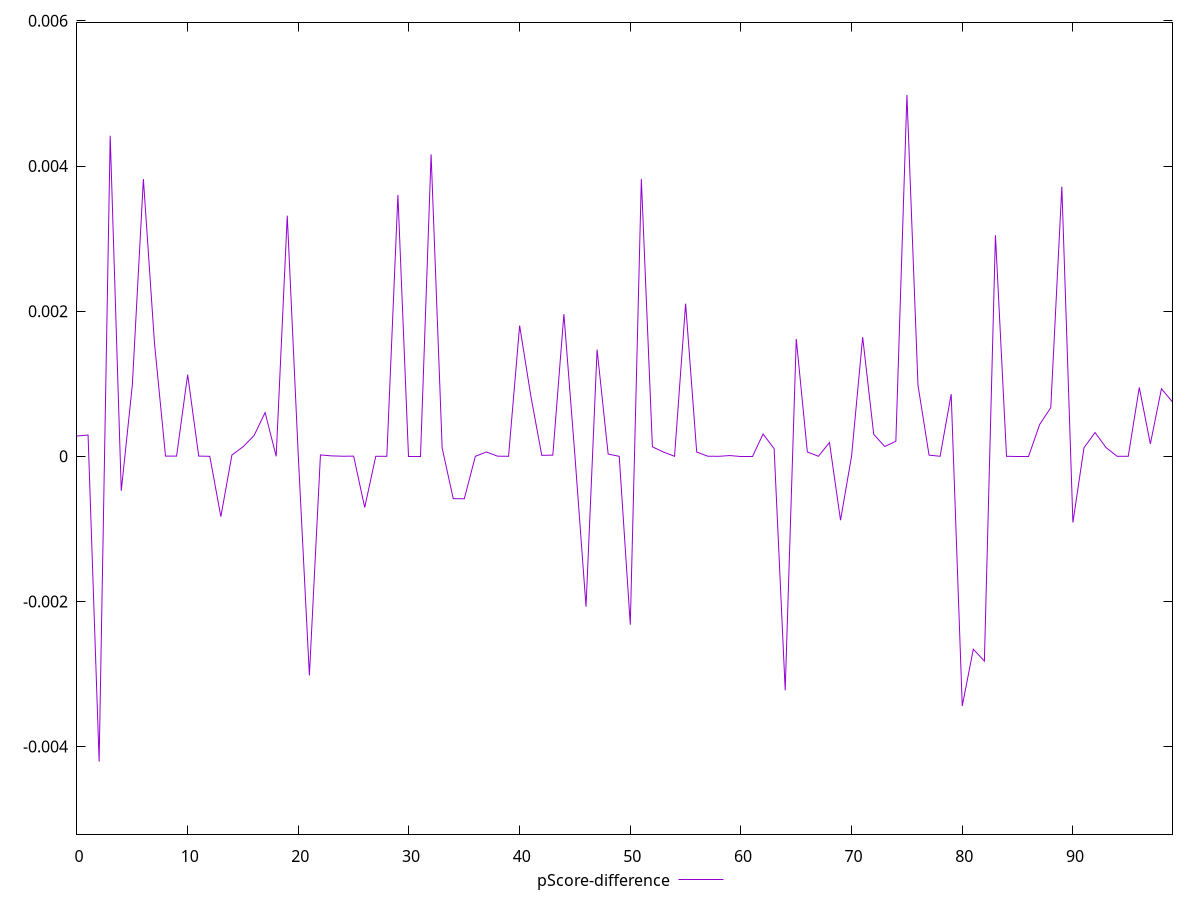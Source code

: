 reset

$pScoreDifference <<EOF
0 0.0002790739741353465
1 0.00029288437361502107
2 -0.004205867824642856
3 0.00441669651107407
4 -0.0004751386977930455
5 0.0009815345595136082
6 0.003819912252547103
7 0.0015615738335600926
8 0.0000025052003485570573
9 0.000002637880194056308
10 0.0011252046070549526
11 0.0000028880725371771554
12 1.2874810595420172e-7
13 -0.0008310573711745317
14 0.00001770985425481042
15 0.00013071516553048168
16 0.00028593734354383574
17 0.0006024591351798947
18 4.3535869692634677e-7
19 0.003315462694878535
20 1.0296345004379148e-7
21 -0.0030194106002047194
22 0.000018741033890545822
23 0.000005967338045198556
24 0.0000010746281944307157
25 0.0000023491065975767
26 -0.0007047679847186003
27 1.5632368843832012e-8
28 2.2223226792128514e-7
29 0.0036022885757286405
30 1.714900443872125e-11
31 5.8726238316708645e-9
32 0.004160151049632035
33 0.00011372104889584289
34 -0.0005833042251643383
35 -0.0005853998310068054
36 6.849979505840764e-8
37 0.000059568380784282005
38 0.0000017740179795722177
39 3.279822041180047e-7
40 0.0018006929649758419
41 0.0008425358206088918
42 0.000013190002130181178
43 0.000016045750390270008
44 0.0019593576816772096
45 0.000003376464105586674
46 -0.0020721144698081888
47 0.0014695748750490067
48 0.000030507635363496988
49 2.3192569531538254e-9
50 -0.0023201515591603217
51 0.0038199122525484352
52 0.00013071516553048168
53 0.000058303886929400583
54 4.348970628065274e-10
55 0.002102504324772509
56 0.000059182240033928135
57 0.0000015244443343775949
58 1.0747601475458168e-8
59 0.000010279124089906944
60 2.762828854585564e-11
61 3.947050908337246e-9
62 0.00030741133157341505
63 0.00010448911688626383
64 -0.003223505771589013
65 0.0016168228184956224
66 0.00006007445898847941
67 6.775648170309623e-8
68 0.00018989455895341602
69 -0.0008805146210587034
70 0.000004334375088954623
71 0.0016425643746182106
72 0.00030248703959923073
73 0.00013484064403113116
74 0.00020781305703750086
75 0.004980020375018268
76 0.0009792206254607833
77 0.00001650379916079414
78 4.992963172356646e-7
79 0.0008569092593240235
80 -0.003440595812384817
81 -0.002657640112388837
82 -0.002821984816320053
83 0.0030465953775977994
84 2.3542151728062066e-7
85 1.776467861702713e-12
86 4.023653243923064e-9
87 0.0004398839041018787
88 0.0006713508409290081
89 0.003715152806218147
90 -0.0009123253350736826
91 0.00011728647891517952
92 0.0003279627423750653
93 0.00011911289263194513
94 1.1131171645528681e-7
95 2.004025276280963e-7
96 0.0009487016971745921
97 0.00017047525098984329
98 0.0009305834208068187
99 0.0007487165126605633
EOF

set key outside below
set xrange [0:99]
set yrange [-0.005205867824642856:0.005980020375018268]
set trange [-0.005205867824642856:0.005980020375018268]
set terminal svg size 640, 500 enhanced background rgb 'white'
set output "report_00013_2021-02-09T12-04-24.940Z/estimated-input-latency/samples/pages/pScore-difference/values.svg"

plot $pScoreDifference title "pScore-difference" with line

reset
